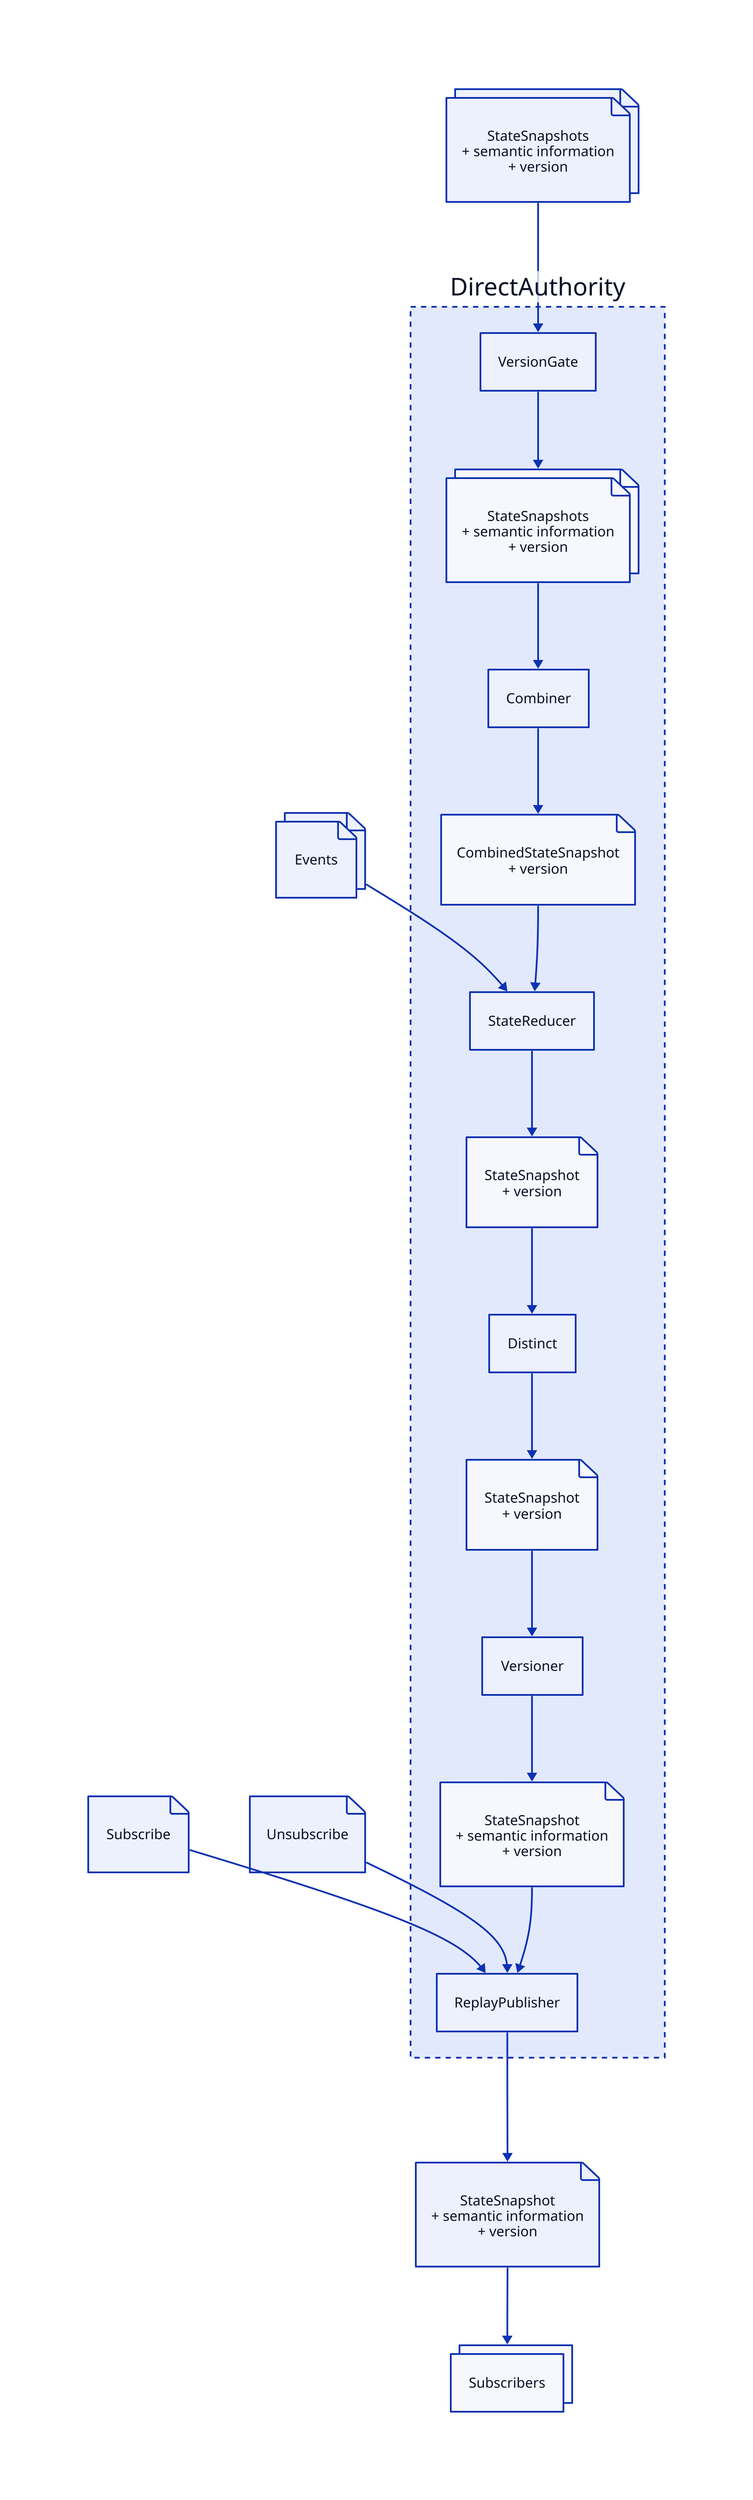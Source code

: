 classes: {
  composition: {
    style.stroke-dash: 3
  }
}

# Input messages
Events: {
  shape: page
  style.multiple: true
}
Events -> DirectAuthority.StateReducer
StateSnapshots: StateSnapshots\n+ semantic information\n+ version {
  shape: page
  style.multiple: true
}
StateSnapshots -> DirectAuthority.VersionGate
Subscribe: {
  shape: page
}
Subscribe -> DirectAuthority.ReplayPublisher
Unsubscribe: {
  shape: page
}
Unsubscribe -> DirectAuthority.ReplayPublisher

# Main actor
DirectAuthority: {
  class: composition

  # Internal actors
  Combiner
  Distinct
  ReplayPublisher
  StateReducer
  Versioner
  VersionGate

  CombinedStateSnapshot: CombinedStateSnapshot\n+ version {
    shape: page
  }
  Combiner -> CombinedStateSnapshot -> StateReducer
  DistinctStateSnapshot: StateSnapshot\n+ version {
    shape: page
  }
  Distinct -> DistinctStateSnapshot -> Versioner
  StateSnapshot: StateSnapshot\n+ version {
    shape: page
  }
  StateReducer -> StateSnapshot -> Distinct
  StateSnapshotWithMetaData: StateSnapshot\n+ semantic information\n+ version {
    shape: page
  }
  Versioner -> StateSnapshotWithMetaData -> ReplayPublisher
  StateSnapshots: StateSnapshots\n+ semantic information\n+ version {
    shape: page
    style.multiple: true
  }
  VersionGate -> StateSnapshots -> Combiner
}

# Output messages
OutputStateSnapshot: StateSnapshot\n+ semantic information\n+ version {
  shape: page
}
DirectAuthority.ReplayPublisher -> OutputStateSnapshot -> Subscribers

# Environment actors
Subscribers: {
  style.multiple: true
}
